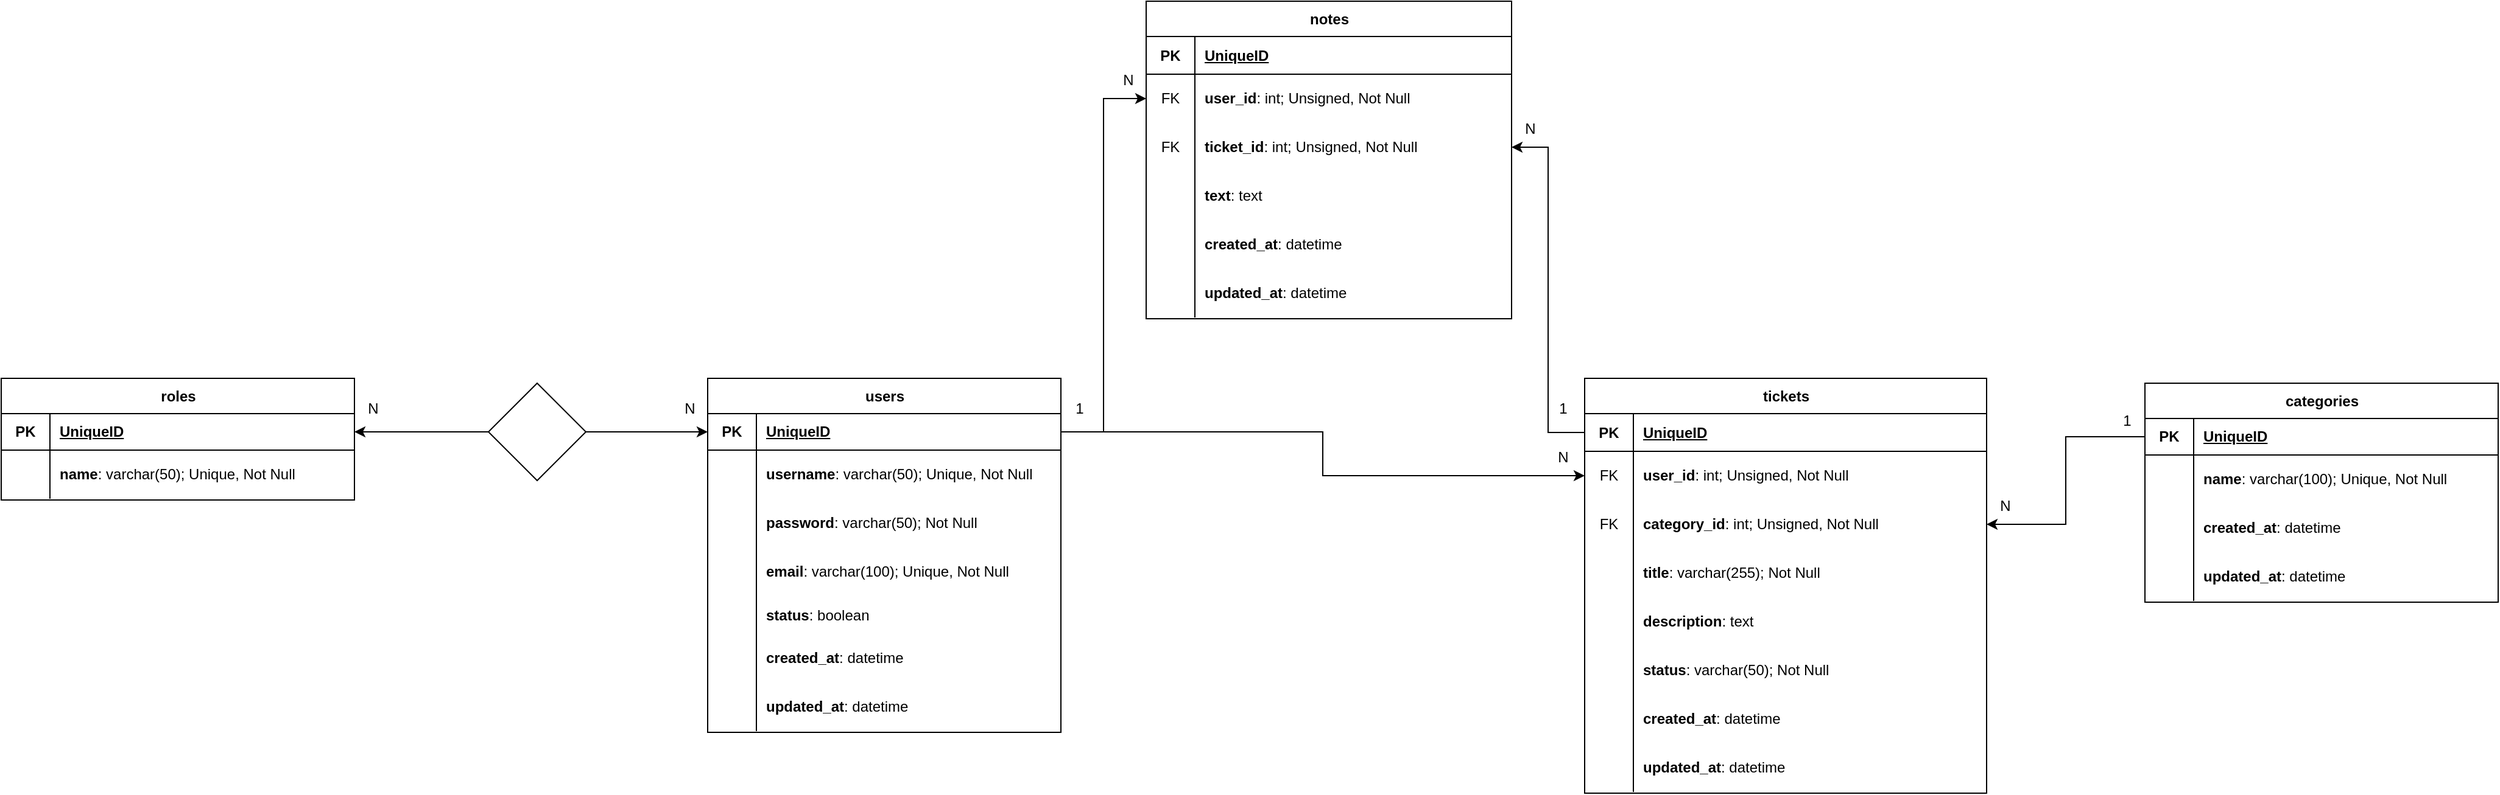<mxfile version="24.7.17">
  <diagram name="Pagina-1" id="aKcn8x8YRmhTOAxsy4Pp">
    <mxGraphModel dx="2117" dy="1691" grid="1" gridSize="10" guides="1" tooltips="1" connect="1" arrows="1" fold="1" page="1" pageScale="1" pageWidth="827" pageHeight="1169" math="0" shadow="0">
      <root>
        <mxCell id="0" />
        <mxCell id="1" parent="0" />
        <mxCell id="Iv4Y6c-sv0pPElinfw1h-1" value="users" style="shape=table;startSize=29;container=1;collapsible=1;childLayout=tableLayout;fixedRows=1;rowLines=0;fontStyle=1;align=center;resizeLast=1;html=1;" parent="1" vertex="1">
          <mxGeometry x="140" y="160" width="290" height="291" as="geometry">
            <mxRectangle x="140" y="160" width="90" height="30" as="alternateBounds" />
          </mxGeometry>
        </mxCell>
        <mxCell id="Iv4Y6c-sv0pPElinfw1h-2" value="" style="shape=tableRow;horizontal=0;startSize=0;swimlaneHead=0;swimlaneBody=0;fillColor=none;collapsible=0;dropTarget=0;points=[[0,0.5],[1,0.5]];portConstraint=eastwest;top=0;left=0;right=0;bottom=1;" parent="Iv4Y6c-sv0pPElinfw1h-1" vertex="1">
          <mxGeometry y="29" width="290" height="30" as="geometry" />
        </mxCell>
        <mxCell id="Iv4Y6c-sv0pPElinfw1h-3" value="PK" style="shape=partialRectangle;connectable=0;fillColor=none;top=0;left=0;bottom=0;right=0;fontStyle=1;overflow=hidden;whiteSpace=wrap;html=1;" parent="Iv4Y6c-sv0pPElinfw1h-2" vertex="1">
          <mxGeometry width="40" height="30" as="geometry">
            <mxRectangle width="40" height="30" as="alternateBounds" />
          </mxGeometry>
        </mxCell>
        <mxCell id="Iv4Y6c-sv0pPElinfw1h-4" value="UniqueID" style="shape=partialRectangle;connectable=0;fillColor=none;top=0;left=0;bottom=0;right=0;align=left;spacingLeft=6;fontStyle=5;overflow=hidden;whiteSpace=wrap;html=1;" parent="Iv4Y6c-sv0pPElinfw1h-2" vertex="1">
          <mxGeometry x="40" width="250" height="30" as="geometry">
            <mxRectangle width="250" height="30" as="alternateBounds" />
          </mxGeometry>
        </mxCell>
        <mxCell id="Iv4Y6c-sv0pPElinfw1h-11" value="" style="shape=tableRow;horizontal=0;startSize=0;swimlaneHead=0;swimlaneBody=0;fillColor=none;collapsible=0;dropTarget=0;points=[[0,0.5],[1,0.5]];portConstraint=eastwest;top=0;left=0;right=0;bottom=0;" parent="Iv4Y6c-sv0pPElinfw1h-1" vertex="1">
          <mxGeometry y="59" width="290" height="40" as="geometry" />
        </mxCell>
        <mxCell id="Iv4Y6c-sv0pPElinfw1h-12" value="" style="shape=partialRectangle;connectable=0;fillColor=none;top=0;left=0;bottom=0;right=0;editable=1;overflow=hidden;whiteSpace=wrap;html=1;" parent="Iv4Y6c-sv0pPElinfw1h-11" vertex="1">
          <mxGeometry width="40" height="40" as="geometry">
            <mxRectangle width="40" height="40" as="alternateBounds" />
          </mxGeometry>
        </mxCell>
        <mxCell id="Iv4Y6c-sv0pPElinfw1h-13" value="&lt;b&gt;username&lt;/b&gt;: varchar(50); Unique, Not Null" style="shape=partialRectangle;connectable=0;fillColor=none;top=0;left=0;bottom=0;right=0;align=left;spacingLeft=6;overflow=hidden;whiteSpace=wrap;html=1;" parent="Iv4Y6c-sv0pPElinfw1h-11" vertex="1">
          <mxGeometry x="40" width="250" height="40" as="geometry">
            <mxRectangle width="250" height="40" as="alternateBounds" />
          </mxGeometry>
        </mxCell>
        <mxCell id="NXR6JBSU_rp42rxbyrZH-33" value="" style="shape=tableRow;horizontal=0;startSize=0;swimlaneHead=0;swimlaneBody=0;fillColor=none;collapsible=0;dropTarget=0;points=[[0,0.5],[1,0.5]];portConstraint=eastwest;top=0;left=0;right=0;bottom=0;" parent="Iv4Y6c-sv0pPElinfw1h-1" vertex="1">
          <mxGeometry y="99" width="290" height="40" as="geometry" />
        </mxCell>
        <mxCell id="NXR6JBSU_rp42rxbyrZH-34" value="" style="shape=partialRectangle;connectable=0;fillColor=none;top=0;left=0;bottom=0;right=0;editable=1;overflow=hidden;whiteSpace=wrap;html=1;" parent="NXR6JBSU_rp42rxbyrZH-33" vertex="1">
          <mxGeometry width="40" height="40" as="geometry">
            <mxRectangle width="40" height="40" as="alternateBounds" />
          </mxGeometry>
        </mxCell>
        <mxCell id="NXR6JBSU_rp42rxbyrZH-35" value="&lt;b&gt;password&lt;/b&gt;: varchar(50); Not Null&amp;nbsp; &amp;nbsp;" style="shape=partialRectangle;connectable=0;fillColor=none;top=0;left=0;bottom=0;right=0;align=left;spacingLeft=6;overflow=hidden;whiteSpace=wrap;html=1;" parent="NXR6JBSU_rp42rxbyrZH-33" vertex="1">
          <mxGeometry x="40" width="250" height="40" as="geometry">
            <mxRectangle width="250" height="40" as="alternateBounds" />
          </mxGeometry>
        </mxCell>
        <mxCell id="NXR6JBSU_rp42rxbyrZH-36" value="" style="shape=tableRow;horizontal=0;startSize=0;swimlaneHead=0;swimlaneBody=0;fillColor=none;collapsible=0;dropTarget=0;points=[[0,0.5],[1,0.5]];portConstraint=eastwest;top=0;left=0;right=0;bottom=0;" parent="Iv4Y6c-sv0pPElinfw1h-1" vertex="1">
          <mxGeometry y="139" width="290" height="40" as="geometry" />
        </mxCell>
        <mxCell id="NXR6JBSU_rp42rxbyrZH-37" value="" style="shape=partialRectangle;connectable=0;fillColor=none;top=0;left=0;bottom=0;right=0;editable=1;overflow=hidden;whiteSpace=wrap;html=1;" parent="NXR6JBSU_rp42rxbyrZH-36" vertex="1">
          <mxGeometry width="40" height="40" as="geometry">
            <mxRectangle width="40" height="40" as="alternateBounds" />
          </mxGeometry>
        </mxCell>
        <mxCell id="NXR6JBSU_rp42rxbyrZH-38" value="&lt;b&gt;email&lt;/b&gt;: varchar(100); Unique, Not Null&amp;nbsp; &amp;nbsp;" style="shape=partialRectangle;connectable=0;fillColor=none;top=0;left=0;bottom=0;right=0;align=left;spacingLeft=6;overflow=hidden;whiteSpace=wrap;html=1;" parent="NXR6JBSU_rp42rxbyrZH-36" vertex="1">
          <mxGeometry x="40" width="250" height="40" as="geometry">
            <mxRectangle width="250" height="40" as="alternateBounds" />
          </mxGeometry>
        </mxCell>
        <mxCell id="Iv4Y6c-sv0pPElinfw1h-14" value="" style="shape=tableRow;horizontal=0;startSize=0;swimlaneHead=0;swimlaneBody=0;fillColor=none;collapsible=0;dropTarget=0;points=[[0,0.5],[1,0.5]];portConstraint=eastwest;top=0;left=0;right=0;bottom=0;" parent="Iv4Y6c-sv0pPElinfw1h-1" vertex="1">
          <mxGeometry y="179" width="290" height="31" as="geometry" />
        </mxCell>
        <mxCell id="Iv4Y6c-sv0pPElinfw1h-15" value="" style="shape=partialRectangle;connectable=0;fillColor=none;top=0;left=0;bottom=0;right=0;editable=1;overflow=hidden;whiteSpace=wrap;html=1;" parent="Iv4Y6c-sv0pPElinfw1h-14" vertex="1">
          <mxGeometry width="40" height="31" as="geometry">
            <mxRectangle width="40" height="31" as="alternateBounds" />
          </mxGeometry>
        </mxCell>
        <mxCell id="Iv4Y6c-sv0pPElinfw1h-16" value="&lt;b&gt;status&lt;/b&gt;:&lt;b&gt;&amp;nbsp;&lt;/b&gt;boolean" style="shape=partialRectangle;connectable=0;fillColor=none;top=0;left=0;bottom=0;right=0;align=left;spacingLeft=6;overflow=hidden;whiteSpace=wrap;html=1;" parent="Iv4Y6c-sv0pPElinfw1h-14" vertex="1">
          <mxGeometry x="40" width="250" height="31" as="geometry">
            <mxRectangle width="250" height="31" as="alternateBounds" />
          </mxGeometry>
        </mxCell>
        <mxCell id="Iv4Y6c-sv0pPElinfw1h-17" value="" style="shape=tableRow;horizontal=0;startSize=0;swimlaneHead=0;swimlaneBody=0;fillColor=none;collapsible=0;dropTarget=0;points=[[0,0.5],[1,0.5]];portConstraint=eastwest;top=0;left=0;right=0;bottom=0;" parent="Iv4Y6c-sv0pPElinfw1h-1" vertex="1">
          <mxGeometry y="210" width="290" height="40" as="geometry" />
        </mxCell>
        <mxCell id="Iv4Y6c-sv0pPElinfw1h-18" value="" style="shape=partialRectangle;connectable=0;fillColor=none;top=0;left=0;bottom=0;right=0;editable=1;overflow=hidden;whiteSpace=wrap;html=1;" parent="Iv4Y6c-sv0pPElinfw1h-17" vertex="1">
          <mxGeometry width="40" height="40" as="geometry">
            <mxRectangle width="40" height="40" as="alternateBounds" />
          </mxGeometry>
        </mxCell>
        <mxCell id="Iv4Y6c-sv0pPElinfw1h-19" value="&lt;b&gt;created_at&lt;/b&gt;: datetime&amp;nbsp;&amp;nbsp;" style="shape=partialRectangle;connectable=0;fillColor=none;top=0;left=0;bottom=0;right=0;align=left;spacingLeft=6;overflow=hidden;whiteSpace=wrap;html=1;" parent="Iv4Y6c-sv0pPElinfw1h-17" vertex="1">
          <mxGeometry x="40" width="250" height="40" as="geometry">
            <mxRectangle width="250" height="40" as="alternateBounds" />
          </mxGeometry>
        </mxCell>
        <mxCell id="Iv4Y6c-sv0pPElinfw1h-20" value="" style="shape=tableRow;horizontal=0;startSize=0;swimlaneHead=0;swimlaneBody=0;fillColor=none;collapsible=0;dropTarget=0;points=[[0,0.5],[1,0.5]];portConstraint=eastwest;top=0;left=0;right=0;bottom=0;" parent="Iv4Y6c-sv0pPElinfw1h-1" vertex="1">
          <mxGeometry y="250" width="290" height="40" as="geometry" />
        </mxCell>
        <mxCell id="Iv4Y6c-sv0pPElinfw1h-21" value="" style="shape=partialRectangle;connectable=0;fillColor=none;top=0;left=0;bottom=0;right=0;editable=1;overflow=hidden;whiteSpace=wrap;html=1;" parent="Iv4Y6c-sv0pPElinfw1h-20" vertex="1">
          <mxGeometry width="40" height="40" as="geometry">
            <mxRectangle width="40" height="40" as="alternateBounds" />
          </mxGeometry>
        </mxCell>
        <mxCell id="Iv4Y6c-sv0pPElinfw1h-22" value="&lt;b&gt;updated_at&lt;/b&gt;: datetime&amp;nbsp; &amp;nbsp;" style="shape=partialRectangle;connectable=0;fillColor=none;top=0;left=0;bottom=0;right=0;align=left;spacingLeft=6;overflow=hidden;whiteSpace=wrap;html=1;" parent="Iv4Y6c-sv0pPElinfw1h-20" vertex="1">
          <mxGeometry x="40" width="250" height="40" as="geometry">
            <mxRectangle width="250" height="40" as="alternateBounds" />
          </mxGeometry>
        </mxCell>
        <mxCell id="Iv4Y6c-sv0pPElinfw1h-23" value="tickets" style="shape=table;startSize=29;container=1;collapsible=1;childLayout=tableLayout;fixedRows=1;rowLines=0;fontStyle=1;align=center;resizeLast=1;html=1;" parent="1" vertex="1">
          <mxGeometry x="860" y="160" width="330" height="341" as="geometry">
            <mxRectangle x="800" y="160" width="70" height="30" as="alternateBounds" />
          </mxGeometry>
        </mxCell>
        <mxCell id="Iv4Y6c-sv0pPElinfw1h-24" value="" style="shape=tableRow;horizontal=0;startSize=0;swimlaneHead=0;swimlaneBody=0;fillColor=none;collapsible=0;dropTarget=0;points=[[0,0.5],[1,0.5]];portConstraint=eastwest;top=0;left=0;right=0;bottom=1;" parent="Iv4Y6c-sv0pPElinfw1h-23" vertex="1">
          <mxGeometry y="29" width="330" height="31" as="geometry" />
        </mxCell>
        <mxCell id="Iv4Y6c-sv0pPElinfw1h-25" value="PK" style="shape=partialRectangle;connectable=0;fillColor=none;top=0;left=0;bottom=0;right=0;fontStyle=1;overflow=hidden;whiteSpace=wrap;html=1;" parent="Iv4Y6c-sv0pPElinfw1h-24" vertex="1">
          <mxGeometry width="40" height="31" as="geometry">
            <mxRectangle width="40" height="31" as="alternateBounds" />
          </mxGeometry>
        </mxCell>
        <mxCell id="Iv4Y6c-sv0pPElinfw1h-26" value="UniqueID" style="shape=partialRectangle;connectable=0;fillColor=none;top=0;left=0;bottom=0;right=0;align=left;spacingLeft=6;fontStyle=5;overflow=hidden;whiteSpace=wrap;html=1;" parent="Iv4Y6c-sv0pPElinfw1h-24" vertex="1">
          <mxGeometry x="40" width="290" height="31" as="geometry">
            <mxRectangle width="290" height="31" as="alternateBounds" />
          </mxGeometry>
        </mxCell>
        <mxCell id="Iv4Y6c-sv0pPElinfw1h-27" value="" style="shape=tableRow;horizontal=0;startSize=0;swimlaneHead=0;swimlaneBody=0;fillColor=none;collapsible=0;dropTarget=0;points=[[0,0.5],[1,0.5]];portConstraint=eastwest;top=0;left=0;right=0;bottom=0;" parent="Iv4Y6c-sv0pPElinfw1h-23" vertex="1">
          <mxGeometry y="60" width="330" height="40" as="geometry" />
        </mxCell>
        <mxCell id="Iv4Y6c-sv0pPElinfw1h-28" value="FK" style="shape=partialRectangle;connectable=0;fillColor=none;top=0;left=0;bottom=0;right=0;editable=1;overflow=hidden;whiteSpace=wrap;html=1;" parent="Iv4Y6c-sv0pPElinfw1h-27" vertex="1">
          <mxGeometry width="40" height="40" as="geometry">
            <mxRectangle width="40" height="40" as="alternateBounds" />
          </mxGeometry>
        </mxCell>
        <mxCell id="Iv4Y6c-sv0pPElinfw1h-29" value="&lt;b&gt;user_id&lt;/b&gt;: int; Unsigned, Not Null&lt;b&gt;&amp;nbsp;&lt;/b&gt;" style="shape=partialRectangle;connectable=0;fillColor=none;top=0;left=0;bottom=0;right=0;align=left;spacingLeft=6;overflow=hidden;whiteSpace=wrap;html=1;" parent="Iv4Y6c-sv0pPElinfw1h-27" vertex="1">
          <mxGeometry x="40" width="290" height="40" as="geometry">
            <mxRectangle width="290" height="40" as="alternateBounds" />
          </mxGeometry>
        </mxCell>
        <mxCell id="dPApMcSVimy8-bqEIBp_-1" value="" style="shape=tableRow;horizontal=0;startSize=0;swimlaneHead=0;swimlaneBody=0;fillColor=none;collapsible=0;dropTarget=0;points=[[0,0.5],[1,0.5]];portConstraint=eastwest;top=0;left=0;right=0;bottom=0;" parent="Iv4Y6c-sv0pPElinfw1h-23" vertex="1">
          <mxGeometry y="100" width="330" height="40" as="geometry" />
        </mxCell>
        <mxCell id="dPApMcSVimy8-bqEIBp_-2" value="FK" style="shape=partialRectangle;connectable=0;fillColor=none;top=0;left=0;bottom=0;right=0;editable=1;overflow=hidden;whiteSpace=wrap;html=1;" parent="dPApMcSVimy8-bqEIBp_-1" vertex="1">
          <mxGeometry width="40" height="40" as="geometry">
            <mxRectangle width="40" height="40" as="alternateBounds" />
          </mxGeometry>
        </mxCell>
        <mxCell id="dPApMcSVimy8-bqEIBp_-3" value="&lt;b&gt;category_id&lt;/b&gt;: int; Unsigned, Not Null" style="shape=partialRectangle;connectable=0;fillColor=none;top=0;left=0;bottom=0;right=0;align=left;spacingLeft=6;overflow=hidden;whiteSpace=wrap;html=1;" parent="dPApMcSVimy8-bqEIBp_-1" vertex="1">
          <mxGeometry x="40" width="290" height="40" as="geometry">
            <mxRectangle width="290" height="40" as="alternateBounds" />
          </mxGeometry>
        </mxCell>
        <mxCell id="Iv4Y6c-sv0pPElinfw1h-30" value="" style="shape=tableRow;horizontal=0;startSize=0;swimlaneHead=0;swimlaneBody=0;fillColor=none;collapsible=0;dropTarget=0;points=[[0,0.5],[1,0.5]];portConstraint=eastwest;top=0;left=0;right=0;bottom=0;" parent="Iv4Y6c-sv0pPElinfw1h-23" vertex="1">
          <mxGeometry y="140" width="330" height="40" as="geometry" />
        </mxCell>
        <mxCell id="Iv4Y6c-sv0pPElinfw1h-31" value="" style="shape=partialRectangle;connectable=0;fillColor=none;top=0;left=0;bottom=0;right=0;editable=1;overflow=hidden;whiteSpace=wrap;html=1;" parent="Iv4Y6c-sv0pPElinfw1h-30" vertex="1">
          <mxGeometry width="40" height="40" as="geometry">
            <mxRectangle width="40" height="40" as="alternateBounds" />
          </mxGeometry>
        </mxCell>
        <mxCell id="Iv4Y6c-sv0pPElinfw1h-32" value="&lt;b&gt;title&lt;/b&gt;: varchar(255); Not Null&amp;nbsp; &amp;nbsp;" style="shape=partialRectangle;connectable=0;fillColor=none;top=0;left=0;bottom=0;right=0;align=left;spacingLeft=6;overflow=hidden;whiteSpace=wrap;html=1;" parent="Iv4Y6c-sv0pPElinfw1h-30" vertex="1">
          <mxGeometry x="40" width="290" height="40" as="geometry">
            <mxRectangle width="290" height="40" as="alternateBounds" />
          </mxGeometry>
        </mxCell>
        <mxCell id="Iv4Y6c-sv0pPElinfw1h-33" value="" style="shape=tableRow;horizontal=0;startSize=0;swimlaneHead=0;swimlaneBody=0;fillColor=none;collapsible=0;dropTarget=0;points=[[0,0.5],[1,0.5]];portConstraint=eastwest;top=0;left=0;right=0;bottom=0;" parent="Iv4Y6c-sv0pPElinfw1h-23" vertex="1">
          <mxGeometry y="180" width="330" height="40" as="geometry" />
        </mxCell>
        <mxCell id="Iv4Y6c-sv0pPElinfw1h-34" value="" style="shape=partialRectangle;connectable=0;fillColor=none;top=0;left=0;bottom=0;right=0;editable=1;overflow=hidden;whiteSpace=wrap;html=1;" parent="Iv4Y6c-sv0pPElinfw1h-33" vertex="1">
          <mxGeometry width="40" height="40" as="geometry">
            <mxRectangle width="40" height="40" as="alternateBounds" />
          </mxGeometry>
        </mxCell>
        <mxCell id="Iv4Y6c-sv0pPElinfw1h-35" value="&lt;b&gt;description&lt;/b&gt;: text&amp;nbsp; &amp;nbsp;" style="shape=partialRectangle;connectable=0;fillColor=none;top=0;left=0;bottom=0;right=0;align=left;spacingLeft=6;overflow=hidden;whiteSpace=wrap;html=1;" parent="Iv4Y6c-sv0pPElinfw1h-33" vertex="1">
          <mxGeometry x="40" width="290" height="40" as="geometry">
            <mxRectangle width="290" height="40" as="alternateBounds" />
          </mxGeometry>
        </mxCell>
        <mxCell id="Iv4Y6c-sv0pPElinfw1h-36" value="" style="shape=tableRow;horizontal=0;startSize=0;swimlaneHead=0;swimlaneBody=0;fillColor=none;collapsible=0;dropTarget=0;points=[[0,0.5],[1,0.5]];portConstraint=eastwest;top=0;left=0;right=0;bottom=0;" parent="Iv4Y6c-sv0pPElinfw1h-23" vertex="1">
          <mxGeometry y="220" width="330" height="40" as="geometry" />
        </mxCell>
        <mxCell id="Iv4Y6c-sv0pPElinfw1h-37" value="" style="shape=partialRectangle;connectable=0;fillColor=none;top=0;left=0;bottom=0;right=0;editable=1;overflow=hidden;whiteSpace=wrap;html=1;" parent="Iv4Y6c-sv0pPElinfw1h-36" vertex="1">
          <mxGeometry width="40" height="40" as="geometry">
            <mxRectangle width="40" height="40" as="alternateBounds" />
          </mxGeometry>
        </mxCell>
        <mxCell id="Iv4Y6c-sv0pPElinfw1h-38" value="&lt;b&gt;status&lt;/b&gt;: varchar(50); Not Null&lt;b&gt;&amp;nbsp;&lt;/b&gt;" style="shape=partialRectangle;connectable=0;fillColor=none;top=0;left=0;bottom=0;right=0;align=left;spacingLeft=6;overflow=hidden;whiteSpace=wrap;html=1;" parent="Iv4Y6c-sv0pPElinfw1h-36" vertex="1">
          <mxGeometry x="40" width="290" height="40" as="geometry">
            <mxRectangle width="290" height="40" as="alternateBounds" />
          </mxGeometry>
        </mxCell>
        <mxCell id="Iv4Y6c-sv0pPElinfw1h-39" value="" style="shape=tableRow;horizontal=0;startSize=0;swimlaneHead=0;swimlaneBody=0;fillColor=none;collapsible=0;dropTarget=0;points=[[0,0.5],[1,0.5]];portConstraint=eastwest;top=0;left=0;right=0;bottom=0;" parent="Iv4Y6c-sv0pPElinfw1h-23" vertex="1">
          <mxGeometry y="260" width="330" height="40" as="geometry" />
        </mxCell>
        <mxCell id="Iv4Y6c-sv0pPElinfw1h-40" value="" style="shape=partialRectangle;connectable=0;fillColor=none;top=0;left=0;bottom=0;right=0;editable=1;overflow=hidden;whiteSpace=wrap;html=1;" parent="Iv4Y6c-sv0pPElinfw1h-39" vertex="1">
          <mxGeometry width="40" height="40" as="geometry">
            <mxRectangle width="40" height="40" as="alternateBounds" />
          </mxGeometry>
        </mxCell>
        <mxCell id="Iv4Y6c-sv0pPElinfw1h-41" value="&lt;b&gt;created_at&lt;/b&gt;: datetime" style="shape=partialRectangle;connectable=0;fillColor=none;top=0;left=0;bottom=0;right=0;align=left;spacingLeft=6;overflow=hidden;whiteSpace=wrap;html=1;" parent="Iv4Y6c-sv0pPElinfw1h-39" vertex="1">
          <mxGeometry x="40" width="290" height="40" as="geometry">
            <mxRectangle width="290" height="40" as="alternateBounds" />
          </mxGeometry>
        </mxCell>
        <mxCell id="Iv4Y6c-sv0pPElinfw1h-42" value="" style="shape=tableRow;horizontal=0;startSize=0;swimlaneHead=0;swimlaneBody=0;fillColor=none;collapsible=0;dropTarget=0;points=[[0,0.5],[1,0.5]];portConstraint=eastwest;top=0;left=0;right=0;bottom=0;" parent="Iv4Y6c-sv0pPElinfw1h-23" vertex="1">
          <mxGeometry y="300" width="330" height="40" as="geometry" />
        </mxCell>
        <mxCell id="Iv4Y6c-sv0pPElinfw1h-43" value="" style="shape=partialRectangle;connectable=0;fillColor=none;top=0;left=0;bottom=0;right=0;editable=1;overflow=hidden;whiteSpace=wrap;html=1;" parent="Iv4Y6c-sv0pPElinfw1h-42" vertex="1">
          <mxGeometry width="40" height="40" as="geometry">
            <mxRectangle width="40" height="40" as="alternateBounds" />
          </mxGeometry>
        </mxCell>
        <mxCell id="Iv4Y6c-sv0pPElinfw1h-44" value="&lt;b&gt;updated_at&lt;/b&gt;: datetime" style="shape=partialRectangle;connectable=0;fillColor=none;top=0;left=0;bottom=0;right=0;align=left;spacingLeft=6;overflow=hidden;whiteSpace=wrap;html=1;" parent="Iv4Y6c-sv0pPElinfw1h-42" vertex="1">
          <mxGeometry x="40" width="290" height="40" as="geometry">
            <mxRectangle width="290" height="40" as="alternateBounds" />
          </mxGeometry>
        </mxCell>
        <mxCell id="Iv4Y6c-sv0pPElinfw1h-48" style="edgeStyle=orthogonalEdgeStyle;rounded=0;orthogonalLoop=1;jettySize=auto;html=1;exitX=1;exitY=0.5;exitDx=0;exitDy=0;entryX=0;entryY=0.5;entryDx=0;entryDy=0;" parent="1" source="Iv4Y6c-sv0pPElinfw1h-2" target="Iv4Y6c-sv0pPElinfw1h-27" edge="1">
          <mxGeometry relative="1" as="geometry" />
        </mxCell>
        <mxCell id="Iv4Y6c-sv0pPElinfw1h-49" value="1" style="text;html=1;align=center;verticalAlign=middle;resizable=0;points=[];autosize=1;strokeColor=none;fillColor=none;" parent="1" vertex="1">
          <mxGeometry x="430" y="170" width="30" height="30" as="geometry" />
        </mxCell>
        <mxCell id="Iv4Y6c-sv0pPElinfw1h-50" value="N" style="text;html=1;align=center;verticalAlign=middle;resizable=0;points=[];autosize=1;strokeColor=none;fillColor=none;" parent="1" vertex="1">
          <mxGeometry x="827" y="210" width="30" height="30" as="geometry" />
        </mxCell>
        <mxCell id="Iv4Y6c-sv0pPElinfw1h-51" value="notes" style="shape=table;startSize=29;container=1;collapsible=1;childLayout=tableLayout;fixedRows=1;rowLines=0;fontStyle=1;align=center;resizeLast=1;html=1;" parent="1" vertex="1">
          <mxGeometry x="500" y="-150" width="300" height="261" as="geometry">
            <mxRectangle x="470" y="560" width="70" height="30" as="alternateBounds" />
          </mxGeometry>
        </mxCell>
        <mxCell id="Iv4Y6c-sv0pPElinfw1h-52" value="" style="shape=tableRow;horizontal=0;startSize=0;swimlaneHead=0;swimlaneBody=0;fillColor=none;collapsible=0;dropTarget=0;points=[[0,0.5],[1,0.5]];portConstraint=eastwest;top=0;left=0;right=0;bottom=1;" parent="Iv4Y6c-sv0pPElinfw1h-51" vertex="1">
          <mxGeometry y="29" width="300" height="31" as="geometry" />
        </mxCell>
        <mxCell id="Iv4Y6c-sv0pPElinfw1h-53" value="PK" style="shape=partialRectangle;connectable=0;fillColor=none;top=0;left=0;bottom=0;right=0;fontStyle=1;overflow=hidden;whiteSpace=wrap;html=1;" parent="Iv4Y6c-sv0pPElinfw1h-52" vertex="1">
          <mxGeometry width="40" height="31" as="geometry">
            <mxRectangle width="40" height="31" as="alternateBounds" />
          </mxGeometry>
        </mxCell>
        <mxCell id="Iv4Y6c-sv0pPElinfw1h-54" value="UniqueID" style="shape=partialRectangle;connectable=0;fillColor=none;top=0;left=0;bottom=0;right=0;align=left;spacingLeft=6;fontStyle=5;overflow=hidden;whiteSpace=wrap;html=1;" parent="Iv4Y6c-sv0pPElinfw1h-52" vertex="1">
          <mxGeometry x="40" width="260" height="31" as="geometry">
            <mxRectangle width="260" height="31" as="alternateBounds" />
          </mxGeometry>
        </mxCell>
        <mxCell id="Iv4Y6c-sv0pPElinfw1h-55" value="" style="shape=tableRow;horizontal=0;startSize=0;swimlaneHead=0;swimlaneBody=0;fillColor=none;collapsible=0;dropTarget=0;points=[[0,0.5],[1,0.5]];portConstraint=eastwest;top=0;left=0;right=0;bottom=0;" parent="Iv4Y6c-sv0pPElinfw1h-51" vertex="1">
          <mxGeometry y="60" width="300" height="40" as="geometry" />
        </mxCell>
        <mxCell id="Iv4Y6c-sv0pPElinfw1h-56" value="FK" style="shape=partialRectangle;connectable=0;fillColor=none;top=0;left=0;bottom=0;right=0;editable=1;overflow=hidden;whiteSpace=wrap;html=1;" parent="Iv4Y6c-sv0pPElinfw1h-55" vertex="1">
          <mxGeometry width="40" height="40" as="geometry">
            <mxRectangle width="40" height="40" as="alternateBounds" />
          </mxGeometry>
        </mxCell>
        <mxCell id="Iv4Y6c-sv0pPElinfw1h-57" value="&lt;b&gt;user_id&lt;/b&gt;: int; Unsigned, Not Null&lt;b&gt;&amp;nbsp;&lt;/b&gt;" style="shape=partialRectangle;connectable=0;fillColor=none;top=0;left=0;bottom=0;right=0;align=left;spacingLeft=6;overflow=hidden;whiteSpace=wrap;html=1;" parent="Iv4Y6c-sv0pPElinfw1h-55" vertex="1">
          <mxGeometry x="40" width="260" height="40" as="geometry">
            <mxRectangle width="260" height="40" as="alternateBounds" />
          </mxGeometry>
        </mxCell>
        <mxCell id="dPApMcSVimy8-bqEIBp_-6" value="" style="shape=tableRow;horizontal=0;startSize=0;swimlaneHead=0;swimlaneBody=0;fillColor=none;collapsible=0;dropTarget=0;points=[[0,0.5],[1,0.5]];portConstraint=eastwest;top=0;left=0;right=0;bottom=0;" parent="Iv4Y6c-sv0pPElinfw1h-51" vertex="1">
          <mxGeometry y="100" width="300" height="40" as="geometry" />
        </mxCell>
        <mxCell id="dPApMcSVimy8-bqEIBp_-7" value="FK" style="shape=partialRectangle;connectable=0;fillColor=none;top=0;left=0;bottom=0;right=0;editable=1;overflow=hidden;whiteSpace=wrap;html=1;" parent="dPApMcSVimy8-bqEIBp_-6" vertex="1">
          <mxGeometry width="40" height="40" as="geometry">
            <mxRectangle width="40" height="40" as="alternateBounds" />
          </mxGeometry>
        </mxCell>
        <mxCell id="dPApMcSVimy8-bqEIBp_-8" value="&lt;b&gt;ticket_id&lt;/b&gt;: int; Unsigned, Not Null&lt;b&gt;&amp;nbsp;&lt;/b&gt;" style="shape=partialRectangle;connectable=0;fillColor=none;top=0;left=0;bottom=0;right=0;align=left;spacingLeft=6;overflow=hidden;whiteSpace=wrap;html=1;" parent="dPApMcSVimy8-bqEIBp_-6" vertex="1">
          <mxGeometry x="40" width="260" height="40" as="geometry">
            <mxRectangle width="260" height="40" as="alternateBounds" />
          </mxGeometry>
        </mxCell>
        <mxCell id="Iv4Y6c-sv0pPElinfw1h-61" value="" style="shape=tableRow;horizontal=0;startSize=0;swimlaneHead=0;swimlaneBody=0;fillColor=none;collapsible=0;dropTarget=0;points=[[0,0.5],[1,0.5]];portConstraint=eastwest;top=0;left=0;right=0;bottom=0;" parent="Iv4Y6c-sv0pPElinfw1h-51" vertex="1">
          <mxGeometry y="140" width="300" height="40" as="geometry" />
        </mxCell>
        <mxCell id="Iv4Y6c-sv0pPElinfw1h-62" value="" style="shape=partialRectangle;connectable=0;fillColor=none;top=0;left=0;bottom=0;right=0;editable=1;overflow=hidden;whiteSpace=wrap;html=1;" parent="Iv4Y6c-sv0pPElinfw1h-61" vertex="1">
          <mxGeometry width="40" height="40" as="geometry">
            <mxRectangle width="40" height="40" as="alternateBounds" />
          </mxGeometry>
        </mxCell>
        <mxCell id="Iv4Y6c-sv0pPElinfw1h-63" value="&lt;b&gt;text&lt;/b&gt;: text&amp;nbsp; &amp;nbsp;" style="shape=partialRectangle;connectable=0;fillColor=none;top=0;left=0;bottom=0;right=0;align=left;spacingLeft=6;overflow=hidden;whiteSpace=wrap;html=1;" parent="Iv4Y6c-sv0pPElinfw1h-61" vertex="1">
          <mxGeometry x="40" width="260" height="40" as="geometry">
            <mxRectangle width="260" height="40" as="alternateBounds" />
          </mxGeometry>
        </mxCell>
        <mxCell id="Iv4Y6c-sv0pPElinfw1h-64" value="" style="shape=tableRow;horizontal=0;startSize=0;swimlaneHead=0;swimlaneBody=0;fillColor=none;collapsible=0;dropTarget=0;points=[[0,0.5],[1,0.5]];portConstraint=eastwest;top=0;left=0;right=0;bottom=0;" parent="Iv4Y6c-sv0pPElinfw1h-51" vertex="1">
          <mxGeometry y="180" width="300" height="40" as="geometry" />
        </mxCell>
        <mxCell id="Iv4Y6c-sv0pPElinfw1h-65" value="" style="shape=partialRectangle;connectable=0;fillColor=none;top=0;left=0;bottom=0;right=0;editable=1;overflow=hidden;whiteSpace=wrap;html=1;" parent="Iv4Y6c-sv0pPElinfw1h-64" vertex="1">
          <mxGeometry width="40" height="40" as="geometry">
            <mxRectangle width="40" height="40" as="alternateBounds" />
          </mxGeometry>
        </mxCell>
        <mxCell id="Iv4Y6c-sv0pPElinfw1h-66" value="&lt;b&gt;created_at&lt;/b&gt;: datetime&lt;b&gt;&amp;nbsp;&amp;nbsp;&lt;/b&gt;" style="shape=partialRectangle;connectable=0;fillColor=none;top=0;left=0;bottom=0;right=0;align=left;spacingLeft=6;overflow=hidden;whiteSpace=wrap;html=1;" parent="Iv4Y6c-sv0pPElinfw1h-64" vertex="1">
          <mxGeometry x="40" width="260" height="40" as="geometry">
            <mxRectangle width="260" height="40" as="alternateBounds" />
          </mxGeometry>
        </mxCell>
        <mxCell id="Iv4Y6c-sv0pPElinfw1h-67" value="" style="shape=tableRow;horizontal=0;startSize=0;swimlaneHead=0;swimlaneBody=0;fillColor=none;collapsible=0;dropTarget=0;points=[[0,0.5],[1,0.5]];portConstraint=eastwest;top=0;left=0;right=0;bottom=0;" parent="Iv4Y6c-sv0pPElinfw1h-51" vertex="1">
          <mxGeometry y="220" width="300" height="40" as="geometry" />
        </mxCell>
        <mxCell id="Iv4Y6c-sv0pPElinfw1h-68" value="" style="shape=partialRectangle;connectable=0;fillColor=none;top=0;left=0;bottom=0;right=0;editable=1;overflow=hidden;whiteSpace=wrap;html=1;" parent="Iv4Y6c-sv0pPElinfw1h-67" vertex="1">
          <mxGeometry width="40" height="40" as="geometry">
            <mxRectangle width="40" height="40" as="alternateBounds" />
          </mxGeometry>
        </mxCell>
        <mxCell id="Iv4Y6c-sv0pPElinfw1h-69" value="&lt;b&gt;updated_at&lt;/b&gt;: datetime&amp;nbsp;&amp;nbsp;" style="shape=partialRectangle;connectable=0;fillColor=none;top=0;left=0;bottom=0;right=0;align=left;spacingLeft=6;overflow=hidden;whiteSpace=wrap;html=1;" parent="Iv4Y6c-sv0pPElinfw1h-67" vertex="1">
          <mxGeometry x="40" width="260" height="40" as="geometry">
            <mxRectangle width="260" height="40" as="alternateBounds" />
          </mxGeometry>
        </mxCell>
        <mxCell id="Iv4Y6c-sv0pPElinfw1h-88" value="1" style="text;html=1;align=center;verticalAlign=middle;resizable=0;points=[];autosize=1;strokeColor=none;fillColor=none;" parent="1" vertex="1">
          <mxGeometry x="827" y="170" width="30" height="30" as="geometry" />
        </mxCell>
        <mxCell id="Iv4Y6c-sv0pPElinfw1h-112" value="roles" style="shape=table;startSize=29;container=1;collapsible=1;childLayout=tableLayout;fixedRows=1;rowLines=0;fontStyle=1;align=center;resizeLast=1;html=1;" parent="1" vertex="1">
          <mxGeometry x="-440" y="160" width="290" height="100" as="geometry">
            <mxRectangle x="250" y="-110" width="70" height="30" as="alternateBounds" />
          </mxGeometry>
        </mxCell>
        <mxCell id="Iv4Y6c-sv0pPElinfw1h-113" value="" style="shape=tableRow;horizontal=0;startSize=0;swimlaneHead=0;swimlaneBody=0;fillColor=none;collapsible=0;dropTarget=0;points=[[0,0.5],[1,0.5]];portConstraint=eastwest;top=0;left=0;right=0;bottom=1;" parent="Iv4Y6c-sv0pPElinfw1h-112" vertex="1">
          <mxGeometry y="29" width="290" height="30" as="geometry" />
        </mxCell>
        <mxCell id="Iv4Y6c-sv0pPElinfw1h-114" value="PK" style="shape=partialRectangle;connectable=0;fillColor=none;top=0;left=0;bottom=0;right=0;fontStyle=1;overflow=hidden;whiteSpace=wrap;html=1;" parent="Iv4Y6c-sv0pPElinfw1h-113" vertex="1">
          <mxGeometry width="40" height="30" as="geometry">
            <mxRectangle width="40" height="30" as="alternateBounds" />
          </mxGeometry>
        </mxCell>
        <mxCell id="Iv4Y6c-sv0pPElinfw1h-115" value="UniqueID" style="shape=partialRectangle;connectable=0;fillColor=none;top=0;left=0;bottom=0;right=0;align=left;spacingLeft=6;fontStyle=5;overflow=hidden;whiteSpace=wrap;html=1;" parent="Iv4Y6c-sv0pPElinfw1h-113" vertex="1">
          <mxGeometry x="40" width="250" height="30" as="geometry">
            <mxRectangle width="250" height="30" as="alternateBounds" />
          </mxGeometry>
        </mxCell>
        <mxCell id="Iv4Y6c-sv0pPElinfw1h-116" value="" style="shape=tableRow;horizontal=0;startSize=0;swimlaneHead=0;swimlaneBody=0;fillColor=none;collapsible=0;dropTarget=0;points=[[0,0.5],[1,0.5]];portConstraint=eastwest;top=0;left=0;right=0;bottom=0;" parent="Iv4Y6c-sv0pPElinfw1h-112" vertex="1">
          <mxGeometry y="59" width="290" height="40" as="geometry" />
        </mxCell>
        <mxCell id="Iv4Y6c-sv0pPElinfw1h-117" value="" style="shape=partialRectangle;connectable=0;fillColor=none;top=0;left=0;bottom=0;right=0;editable=1;overflow=hidden;whiteSpace=wrap;html=1;" parent="Iv4Y6c-sv0pPElinfw1h-116" vertex="1">
          <mxGeometry width="40" height="40" as="geometry">
            <mxRectangle width="40" height="40" as="alternateBounds" />
          </mxGeometry>
        </mxCell>
        <mxCell id="Iv4Y6c-sv0pPElinfw1h-118" value="&lt;b&gt;name&lt;/b&gt;: varchar(50); Unique, Not Null&amp;nbsp; &amp;nbsp;" style="shape=partialRectangle;connectable=0;fillColor=none;top=0;left=0;bottom=0;right=0;align=left;spacingLeft=6;overflow=hidden;whiteSpace=wrap;html=1;" parent="Iv4Y6c-sv0pPElinfw1h-116" vertex="1">
          <mxGeometry x="40" width="250" height="40" as="geometry">
            <mxRectangle width="250" height="40" as="alternateBounds" />
          </mxGeometry>
        </mxCell>
        <mxCell id="NXR6JBSU_rp42rxbyrZH-49" value="N" style="text;html=1;align=center;verticalAlign=middle;resizable=0;points=[];autosize=1;strokeColor=none;fillColor=none;" parent="1" vertex="1">
          <mxGeometry x="110" y="170" width="30" height="30" as="geometry" />
        </mxCell>
        <mxCell id="NXR6JBSU_rp42rxbyrZH-55" style="edgeStyle=orthogonalEdgeStyle;rounded=0;orthogonalLoop=1;jettySize=auto;html=1;entryX=0;entryY=0.5;entryDx=0;entryDy=0;" parent="1" source="NXR6JBSU_rp42rxbyrZH-54" target="Iv4Y6c-sv0pPElinfw1h-2" edge="1">
          <mxGeometry relative="1" as="geometry" />
        </mxCell>
        <mxCell id="NXR6JBSU_rp42rxbyrZH-56" style="edgeStyle=orthogonalEdgeStyle;rounded=0;orthogonalLoop=1;jettySize=auto;html=1;entryX=1;entryY=0.5;entryDx=0;entryDy=0;" parent="1" source="NXR6JBSU_rp42rxbyrZH-54" target="Iv4Y6c-sv0pPElinfw1h-113" edge="1">
          <mxGeometry relative="1" as="geometry" />
        </mxCell>
        <mxCell id="NXR6JBSU_rp42rxbyrZH-54" value="" style="rhombus;whiteSpace=wrap;html=1;" parent="1" vertex="1">
          <mxGeometry x="-40" y="164" width="80" height="80" as="geometry" />
        </mxCell>
        <mxCell id="NXR6JBSU_rp42rxbyrZH-57" value="N" style="text;html=1;align=center;verticalAlign=middle;resizable=0;points=[];autosize=1;strokeColor=none;fillColor=none;" parent="1" vertex="1">
          <mxGeometry x="-150" y="170" width="30" height="30" as="geometry" />
        </mxCell>
        <mxCell id="Nwbp0Sqq9t91H_G1iNYv-3" value="N" style="text;html=1;align=center;verticalAlign=middle;resizable=0;points=[];autosize=1;strokeColor=none;fillColor=none;" parent="1" vertex="1">
          <mxGeometry x="470" y="-100" width="30" height="30" as="geometry" />
        </mxCell>
        <mxCell id="Nwbp0Sqq9t91H_G1iNYv-5" style="edgeStyle=orthogonalEdgeStyle;rounded=0;orthogonalLoop=1;jettySize=auto;html=1;exitX=0;exitY=0.5;exitDx=0;exitDy=0;entryX=1;entryY=0.5;entryDx=0;entryDy=0;" parent="1" source="Iv4Y6c-sv0pPElinfw1h-24" target="dPApMcSVimy8-bqEIBp_-6" edge="1">
          <mxGeometry relative="1" as="geometry" />
        </mxCell>
        <mxCell id="Nwbp0Sqq9t91H_G1iNYv-7" style="edgeStyle=orthogonalEdgeStyle;rounded=0;orthogonalLoop=1;jettySize=auto;html=1;exitX=1;exitY=0.5;exitDx=0;exitDy=0;" parent="1" source="Iv4Y6c-sv0pPElinfw1h-2" target="Iv4Y6c-sv0pPElinfw1h-55" edge="1">
          <mxGeometry relative="1" as="geometry" />
        </mxCell>
        <mxCell id="Nwbp0Sqq9t91H_G1iNYv-8" value="N" style="text;html=1;align=center;verticalAlign=middle;resizable=0;points=[];autosize=1;strokeColor=none;fillColor=none;" parent="1" vertex="1">
          <mxGeometry x="800" y="-60" width="30" height="30" as="geometry" />
        </mxCell>
        <mxCell id="Nwbp0Sqq9t91H_G1iNYv-9" value="categories" style="shape=table;startSize=29;container=1;collapsible=1;childLayout=tableLayout;fixedRows=1;rowLines=0;fontStyle=1;align=center;resizeLast=1;html=1;" parent="1" vertex="1">
          <mxGeometry x="1320" y="164" width="290" height="180" as="geometry">
            <mxRectangle x="250" y="-110" width="70" height="30" as="alternateBounds" />
          </mxGeometry>
        </mxCell>
        <mxCell id="Nwbp0Sqq9t91H_G1iNYv-10" value="" style="shape=tableRow;horizontal=0;startSize=0;swimlaneHead=0;swimlaneBody=0;fillColor=none;collapsible=0;dropTarget=0;points=[[0,0.5],[1,0.5]];portConstraint=eastwest;top=0;left=0;right=0;bottom=1;" parent="Nwbp0Sqq9t91H_G1iNYv-9" vertex="1">
          <mxGeometry y="29" width="290" height="30" as="geometry" />
        </mxCell>
        <mxCell id="Nwbp0Sqq9t91H_G1iNYv-11" value="PK" style="shape=partialRectangle;connectable=0;fillColor=none;top=0;left=0;bottom=0;right=0;fontStyle=1;overflow=hidden;whiteSpace=wrap;html=1;" parent="Nwbp0Sqq9t91H_G1iNYv-10" vertex="1">
          <mxGeometry width="40" height="30" as="geometry">
            <mxRectangle width="40" height="30" as="alternateBounds" />
          </mxGeometry>
        </mxCell>
        <mxCell id="Nwbp0Sqq9t91H_G1iNYv-12" value="UniqueID" style="shape=partialRectangle;connectable=0;fillColor=none;top=0;left=0;bottom=0;right=0;align=left;spacingLeft=6;fontStyle=5;overflow=hidden;whiteSpace=wrap;html=1;" parent="Nwbp0Sqq9t91H_G1iNYv-10" vertex="1">
          <mxGeometry x="40" width="250" height="30" as="geometry">
            <mxRectangle width="250" height="30" as="alternateBounds" />
          </mxGeometry>
        </mxCell>
        <mxCell id="Nwbp0Sqq9t91H_G1iNYv-13" value="" style="shape=tableRow;horizontal=0;startSize=0;swimlaneHead=0;swimlaneBody=0;fillColor=none;collapsible=0;dropTarget=0;points=[[0,0.5],[1,0.5]];portConstraint=eastwest;top=0;left=0;right=0;bottom=0;" parent="Nwbp0Sqq9t91H_G1iNYv-9" vertex="1">
          <mxGeometry y="59" width="290" height="40" as="geometry" />
        </mxCell>
        <mxCell id="Nwbp0Sqq9t91H_G1iNYv-14" value="" style="shape=partialRectangle;connectable=0;fillColor=none;top=0;left=0;bottom=0;right=0;editable=1;overflow=hidden;whiteSpace=wrap;html=1;" parent="Nwbp0Sqq9t91H_G1iNYv-13" vertex="1">
          <mxGeometry width="40" height="40" as="geometry">
            <mxRectangle width="40" height="40" as="alternateBounds" />
          </mxGeometry>
        </mxCell>
        <mxCell id="Nwbp0Sqq9t91H_G1iNYv-15" value="&lt;b&gt;name&lt;/b&gt;: varchar(100); Unique, Not Null&amp;nbsp; &amp;nbsp;" style="shape=partialRectangle;connectable=0;fillColor=none;top=0;left=0;bottom=0;right=0;align=left;spacingLeft=6;overflow=hidden;whiteSpace=wrap;html=1;" parent="Nwbp0Sqq9t91H_G1iNYv-13" vertex="1">
          <mxGeometry x="40" width="250" height="40" as="geometry">
            <mxRectangle width="250" height="40" as="alternateBounds" />
          </mxGeometry>
        </mxCell>
        <mxCell id="l8fvpmPiLpfAQEDKnbp5-1" value="" style="shape=tableRow;horizontal=0;startSize=0;swimlaneHead=0;swimlaneBody=0;fillColor=none;collapsible=0;dropTarget=0;points=[[0,0.5],[1,0.5]];portConstraint=eastwest;top=0;left=0;right=0;bottom=0;" vertex="1" parent="Nwbp0Sqq9t91H_G1iNYv-9">
          <mxGeometry y="99" width="290" height="40" as="geometry" />
        </mxCell>
        <mxCell id="l8fvpmPiLpfAQEDKnbp5-2" value="" style="shape=partialRectangle;connectable=0;fillColor=none;top=0;left=0;bottom=0;right=0;editable=1;overflow=hidden;whiteSpace=wrap;html=1;" vertex="1" parent="l8fvpmPiLpfAQEDKnbp5-1">
          <mxGeometry width="40" height="40" as="geometry">
            <mxRectangle width="40" height="40" as="alternateBounds" />
          </mxGeometry>
        </mxCell>
        <mxCell id="l8fvpmPiLpfAQEDKnbp5-3" value="&lt;b&gt;created_at&lt;/b&gt;: datetime" style="shape=partialRectangle;connectable=0;fillColor=none;top=0;left=0;bottom=0;right=0;align=left;spacingLeft=6;overflow=hidden;whiteSpace=wrap;html=1;" vertex="1" parent="l8fvpmPiLpfAQEDKnbp5-1">
          <mxGeometry x="40" width="250" height="40" as="geometry">
            <mxRectangle width="250" height="40" as="alternateBounds" />
          </mxGeometry>
        </mxCell>
        <mxCell id="l8fvpmPiLpfAQEDKnbp5-4" value="" style="shape=tableRow;horizontal=0;startSize=0;swimlaneHead=0;swimlaneBody=0;fillColor=none;collapsible=0;dropTarget=0;points=[[0,0.5],[1,0.5]];portConstraint=eastwest;top=0;left=0;right=0;bottom=0;" vertex="1" parent="Nwbp0Sqq9t91H_G1iNYv-9">
          <mxGeometry y="139" width="290" height="40" as="geometry" />
        </mxCell>
        <mxCell id="l8fvpmPiLpfAQEDKnbp5-5" value="" style="shape=partialRectangle;connectable=0;fillColor=none;top=0;left=0;bottom=0;right=0;editable=1;overflow=hidden;whiteSpace=wrap;html=1;" vertex="1" parent="l8fvpmPiLpfAQEDKnbp5-4">
          <mxGeometry width="40" height="40" as="geometry">
            <mxRectangle width="40" height="40" as="alternateBounds" />
          </mxGeometry>
        </mxCell>
        <mxCell id="l8fvpmPiLpfAQEDKnbp5-6" value="&lt;b&gt;updated_at&lt;/b&gt;: datetime" style="shape=partialRectangle;connectable=0;fillColor=none;top=0;left=0;bottom=0;right=0;align=left;spacingLeft=6;overflow=hidden;whiteSpace=wrap;html=1;" vertex="1" parent="l8fvpmPiLpfAQEDKnbp5-4">
          <mxGeometry x="40" width="250" height="40" as="geometry">
            <mxRectangle width="250" height="40" as="alternateBounds" />
          </mxGeometry>
        </mxCell>
        <mxCell id="Nwbp0Sqq9t91H_G1iNYv-16" style="edgeStyle=orthogonalEdgeStyle;rounded=0;orthogonalLoop=1;jettySize=auto;html=1;entryX=1;entryY=0.5;entryDx=0;entryDy=0;" parent="1" source="Nwbp0Sqq9t91H_G1iNYv-10" target="dPApMcSVimy8-bqEIBp_-1" edge="1">
          <mxGeometry relative="1" as="geometry" />
        </mxCell>
        <mxCell id="Nwbp0Sqq9t91H_G1iNYv-17" value="1" style="text;html=1;align=center;verticalAlign=middle;resizable=0;points=[];autosize=1;strokeColor=none;fillColor=none;" parent="1" vertex="1">
          <mxGeometry x="1290" y="180" width="30" height="30" as="geometry" />
        </mxCell>
        <mxCell id="Nwbp0Sqq9t91H_G1iNYv-18" value="N" style="text;html=1;align=center;verticalAlign=middle;resizable=0;points=[];autosize=1;strokeColor=none;fillColor=none;" parent="1" vertex="1">
          <mxGeometry x="1190" y="250" width="30" height="30" as="geometry" />
        </mxCell>
      </root>
    </mxGraphModel>
  </diagram>
</mxfile>

